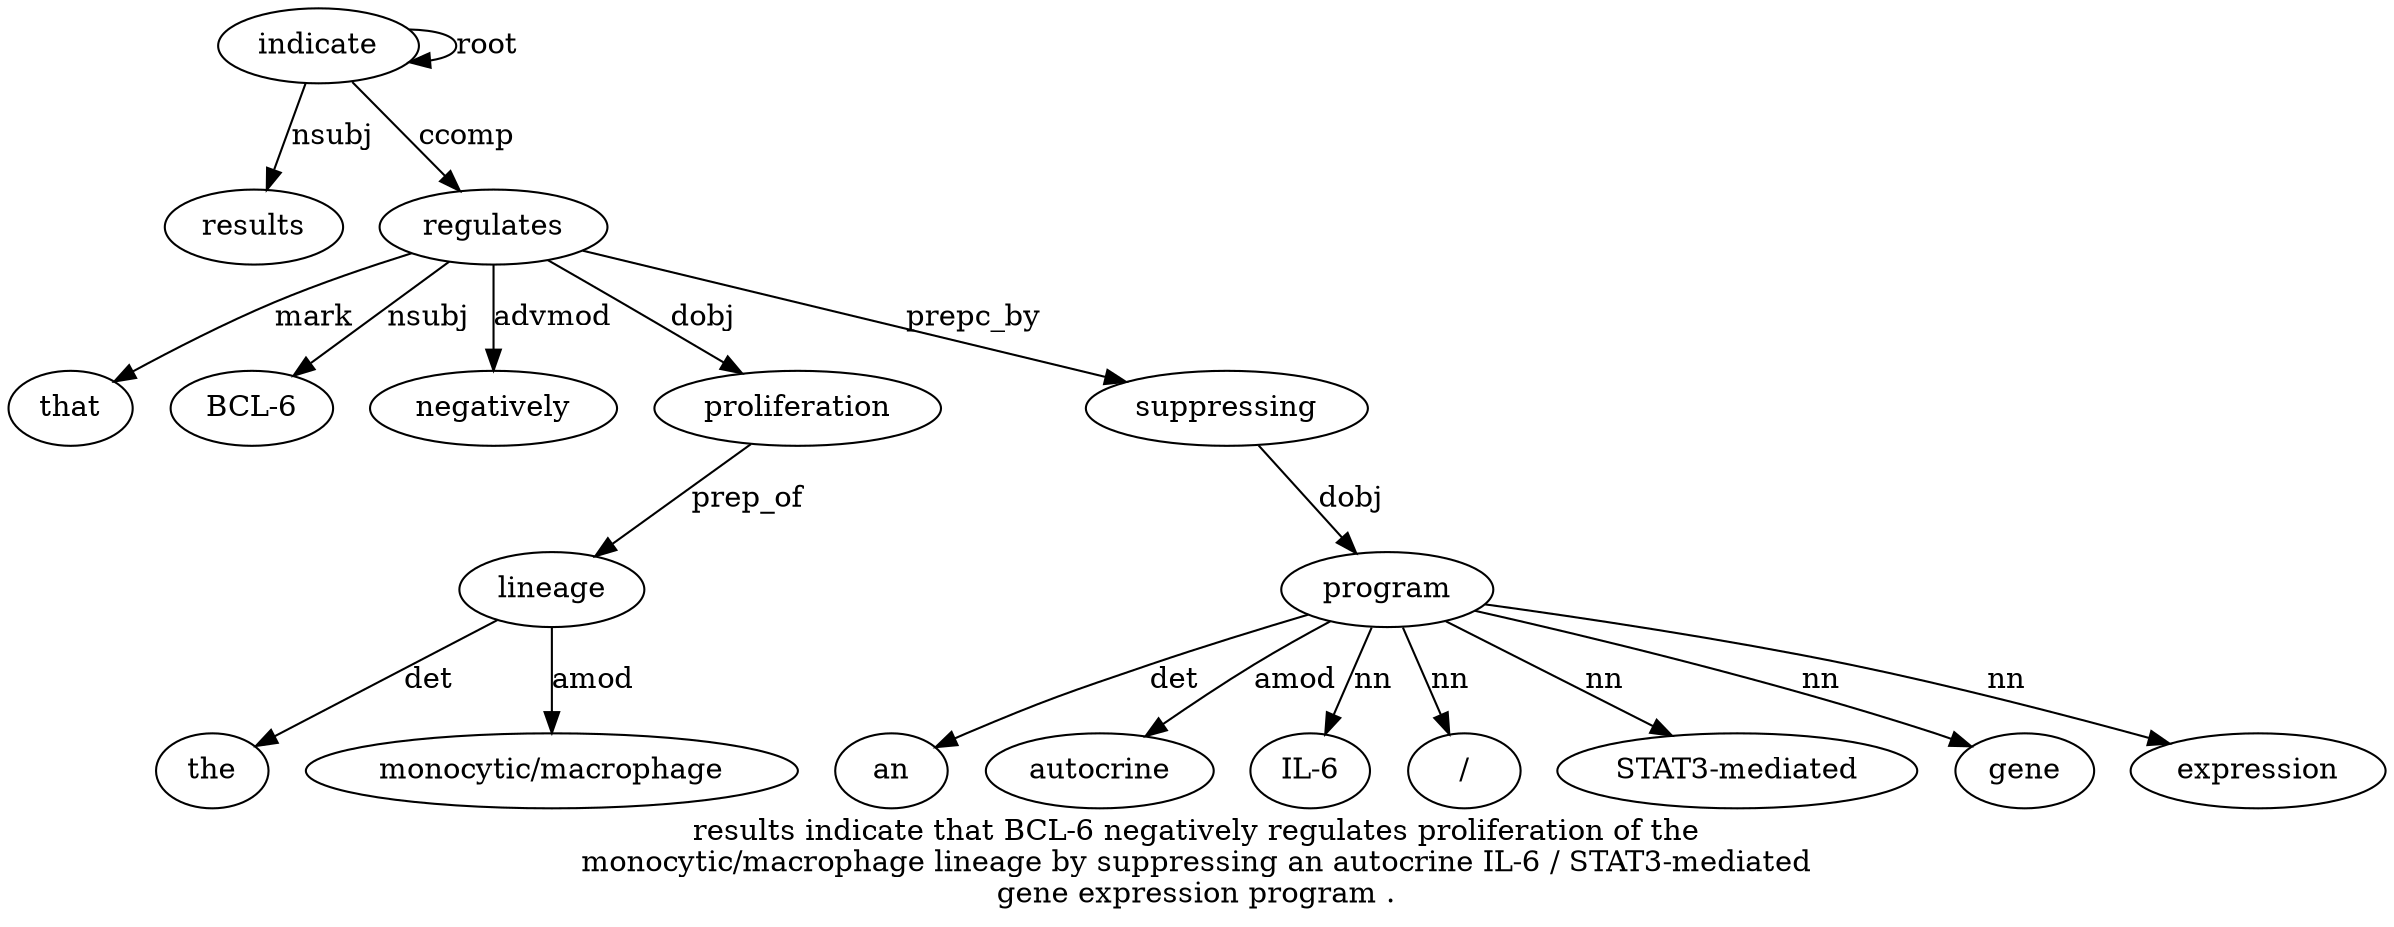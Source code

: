 digraph "results indicate that BCL-6 negatively regulates proliferation of the monocytic/macrophage lineage by suppressing an autocrine IL-6 / STAT3-mediated gene expression program ." {
label="results indicate that BCL-6 negatively regulates proliferation of the
monocytic/macrophage lineage by suppressing an autocrine IL-6 / STAT3-mediated
gene expression program .";
indicate2 [style=filled, fillcolor=white, label=indicate];
results1 [style=filled, fillcolor=white, label=results];
indicate2 -> results1  [label=nsubj];
indicate2 -> indicate2  [label=root];
regulates6 [style=filled, fillcolor=white, label=regulates];
that3 [style=filled, fillcolor=white, label=that];
regulates6 -> that3  [label=mark];
"BCL-64" [style=filled, fillcolor=white, label="BCL-6"];
regulates6 -> "BCL-64"  [label=nsubj];
negatively5 [style=filled, fillcolor=white, label=negatively];
regulates6 -> negatively5  [label=advmod];
indicate2 -> regulates6  [label=ccomp];
proliferation7 [style=filled, fillcolor=white, label=proliferation];
regulates6 -> proliferation7  [label=dobj];
lineage11 [style=filled, fillcolor=white, label=lineage];
the9 [style=filled, fillcolor=white, label=the];
lineage11 -> the9  [label=det];
"monocytic/macrophage10" [style=filled, fillcolor=white, label="monocytic/macrophage"];
lineage11 -> "monocytic/macrophage10"  [label=amod];
proliferation7 -> lineage11  [label=prep_of];
suppressing13 [style=filled, fillcolor=white, label=suppressing];
regulates6 -> suppressing13  [label=prepc_by];
program21 [style=filled, fillcolor=white, label=program];
an14 [style=filled, fillcolor=white, label=an];
program21 -> an14  [label=det];
autocrine15 [style=filled, fillcolor=white, label=autocrine];
program21 -> autocrine15  [label=amod];
"IL-61" [style=filled, fillcolor=white, label="IL-6"];
program21 -> "IL-61"  [label=nn];
"/17" [style=filled, fillcolor=white, label="/"];
program21 -> "/17"  [label=nn];
"STAT3-mediated18" [style=filled, fillcolor=white, label="STAT3-mediated"];
program21 -> "STAT3-mediated18"  [label=nn];
gene19 [style=filled, fillcolor=white, label=gene];
program21 -> gene19  [label=nn];
expression20 [style=filled, fillcolor=white, label=expression];
program21 -> expression20  [label=nn];
suppressing13 -> program21  [label=dobj];
}
